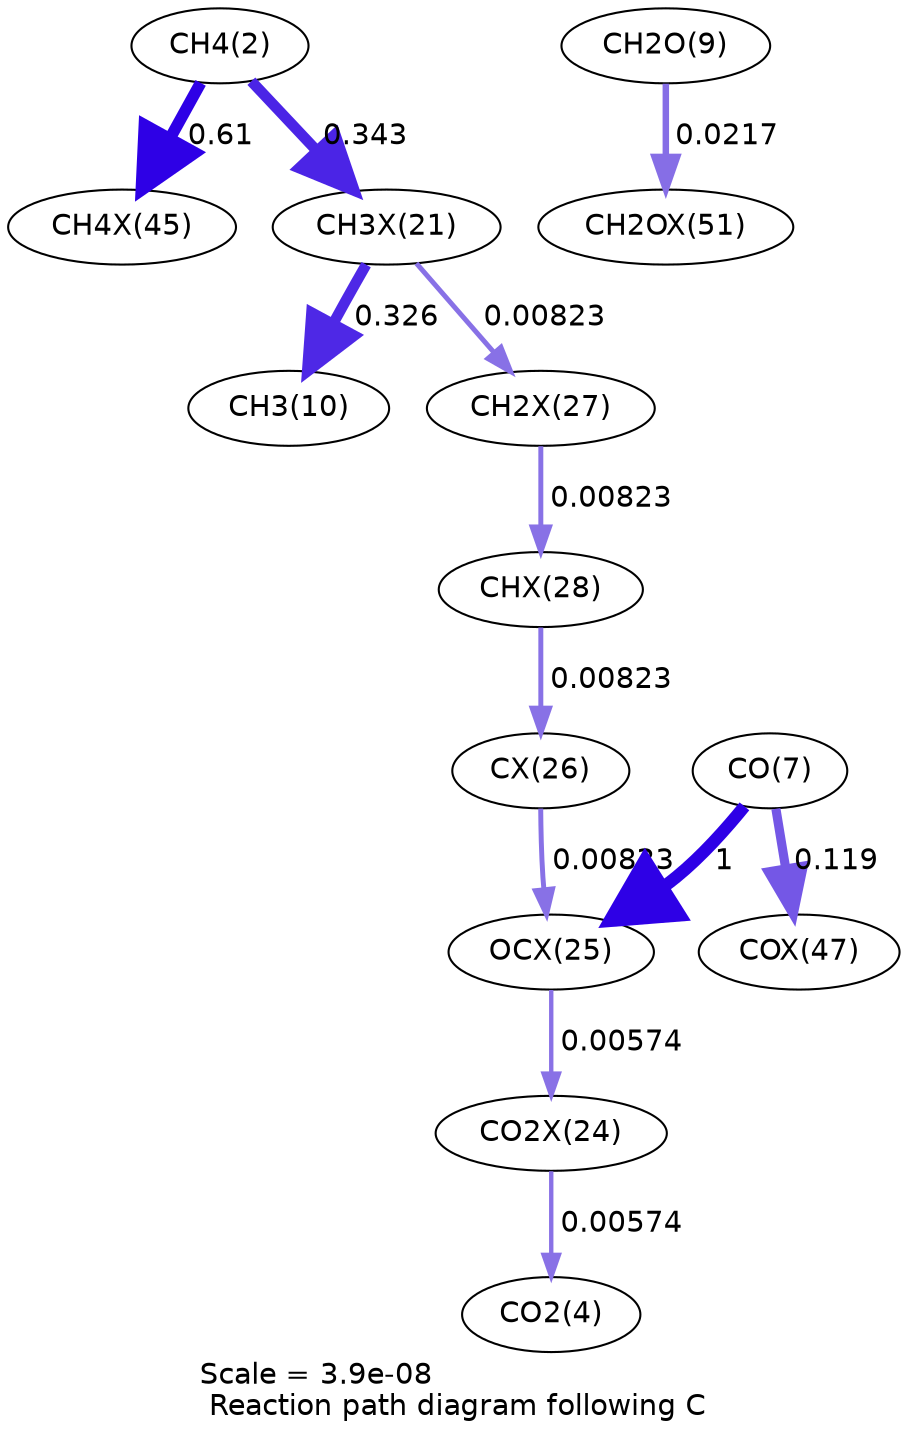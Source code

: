 digraph reaction_paths {
center=1;
s4 -> s48[fontname="Helvetica", penwidth=5.63, arrowsize=2.81, color="0.7, 1.11, 0.9"
, label=" 0.61"];
s4 -> s40[fontname="Helvetica", penwidth=5.19, arrowsize=2.6, color="0.7, 0.843, 0.9"
, label=" 0.343"];
s40 -> s12[fontname="Helvetica", penwidth=5.15, arrowsize=2.58, color="0.7, 0.826, 0.9"
, label=" 0.326"];
s40 -> s46[fontname="Helvetica", penwidth=2.38, arrowsize=1.19, color="0.7, 0.508, 0.9"
, label=" 0.00823"];
s46 -> s47[fontname="Helvetica", penwidth=2.38, arrowsize=1.19, color="0.7, 0.508, 0.9"
, label=" 0.00823"];
s47 -> s45[fontname="Helvetica", penwidth=2.38, arrowsize=1.19, color="0.7, 0.508, 0.9"
, label=" 0.00823"];
s45 -> s44[fontname="Helvetica", penwidth=2.38, arrowsize=1.19, color="0.7, 0.508, 0.9"
, label=" 0.00823"];
s9 -> s44[fontname="Helvetica", penwidth=6, arrowsize=3, color="0.7, 1.5, 0.9"
, label=" 1"];
s9 -> s50[fontname="Helvetica", penwidth=4.4, arrowsize=2.2, color="0.7, 0.619, 0.9"
, label=" 0.119"];
s44 -> s43[fontname="Helvetica", penwidth=2.1, arrowsize=1.05, color="0.7, 0.506, 0.9"
, label=" 0.00574"];
s43 -> s6[fontname="Helvetica", penwidth=2.1, arrowsize=1.05, color="0.7, 0.506, 0.9"
, label=" 0.00574"];
s11 -> s53[fontname="Helvetica", penwidth=3.11, arrowsize=1.55, color="0.7, 0.522, 0.9"
, label=" 0.0217"];
s4 [ fontname="Helvetica", label="CH4(2)"];
s6 [ fontname="Helvetica", label="CO2(4)"];
s9 [ fontname="Helvetica", label="CO(7)"];
s11 [ fontname="Helvetica", label="CH2O(9)"];
s12 [ fontname="Helvetica", label="CH3(10)"];
s40 [ fontname="Helvetica", label="CH3X(21)"];
s43 [ fontname="Helvetica", label="CO2X(24)"];
s44 [ fontname="Helvetica", label="OCX(25)"];
s45 [ fontname="Helvetica", label="CX(26)"];
s46 [ fontname="Helvetica", label="CH2X(27)"];
s47 [ fontname="Helvetica", label="CHX(28)"];
s48 [ fontname="Helvetica", label="CH4X(45)"];
s50 [ fontname="Helvetica", label="COX(47)"];
s53 [ fontname="Helvetica", label="CH2OX(51)"];
 label = "Scale = 3.9e-08\l Reaction path diagram following C";
 fontname = "Helvetica";
}
